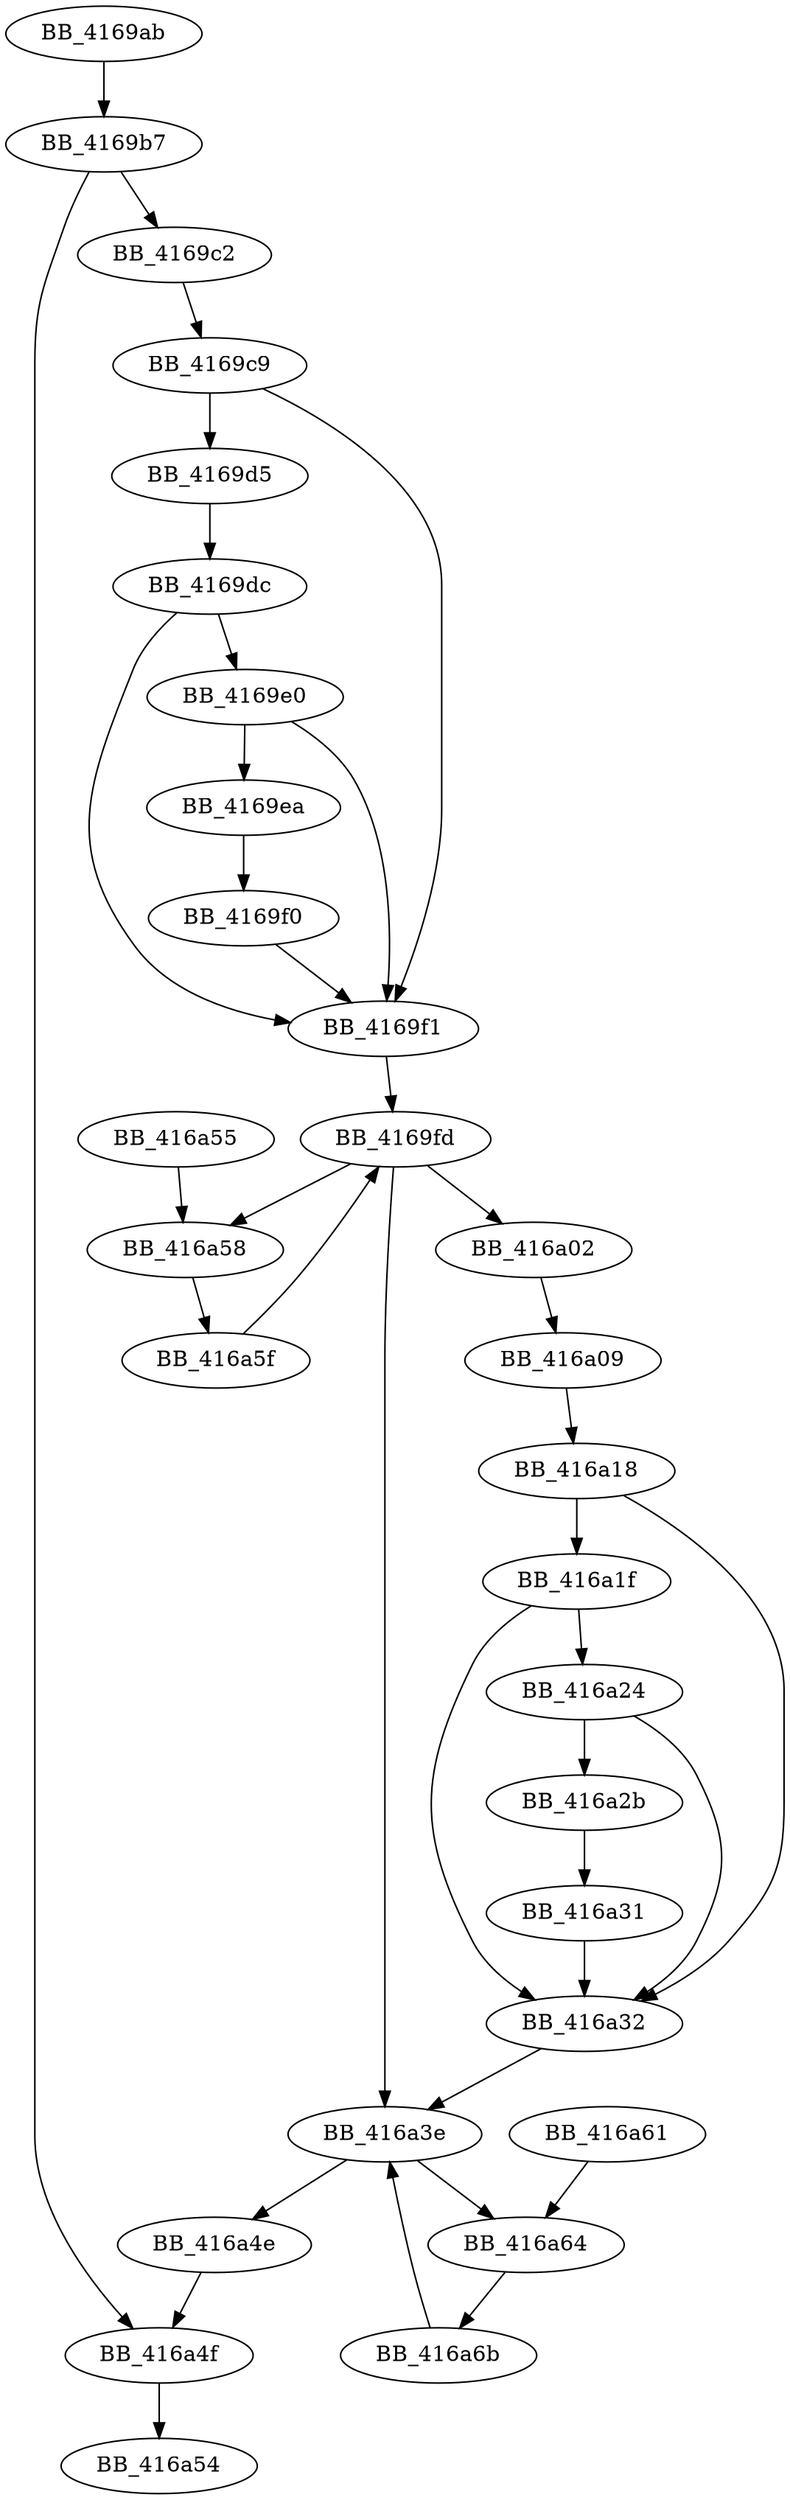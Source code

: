 DiGraph __free_locale{
BB_4169ab->BB_4169b7
BB_4169b7->BB_4169c2
BB_4169b7->BB_416a4f
BB_4169c2->BB_4169c9
BB_4169c9->BB_4169d5
BB_4169c9->BB_4169f1
BB_4169d5->BB_4169dc
BB_4169dc->BB_4169e0
BB_4169dc->BB_4169f1
BB_4169e0->BB_4169ea
BB_4169e0->BB_4169f1
BB_4169ea->BB_4169f0
BB_4169f0->BB_4169f1
BB_4169f1->BB_4169fd
BB_4169fd->BB_416a02
BB_4169fd->BB_416a3e
BB_4169fd->BB_416a58
BB_416a02->BB_416a09
BB_416a09->BB_416a18
BB_416a18->BB_416a1f
BB_416a18->BB_416a32
BB_416a1f->BB_416a24
BB_416a1f->BB_416a32
BB_416a24->BB_416a2b
BB_416a24->BB_416a32
BB_416a2b->BB_416a31
BB_416a31->BB_416a32
BB_416a32->BB_416a3e
BB_416a3e->BB_416a4e
BB_416a3e->BB_416a64
BB_416a4e->BB_416a4f
BB_416a4f->BB_416a54
BB_416a55->BB_416a58
BB_416a58->BB_416a5f
BB_416a5f->BB_4169fd
BB_416a61->BB_416a64
BB_416a64->BB_416a6b
BB_416a6b->BB_416a3e
}

